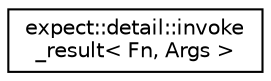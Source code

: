 digraph "Graphical Class Hierarchy"
{
  edge [fontname="Helvetica",fontsize="10",labelfontname="Helvetica",labelfontsize="10"];
  node [fontname="Helvetica",fontsize="10",shape=record];
  rankdir="LR";
  Node0 [label="expect::detail::invoke\l_result\< Fn, Args \>",height=0.2,width=0.4,color="black", fillcolor="white", style="filled",URL="$d1/def/structexpect_1_1detail_1_1invoke__result.html"];
}
